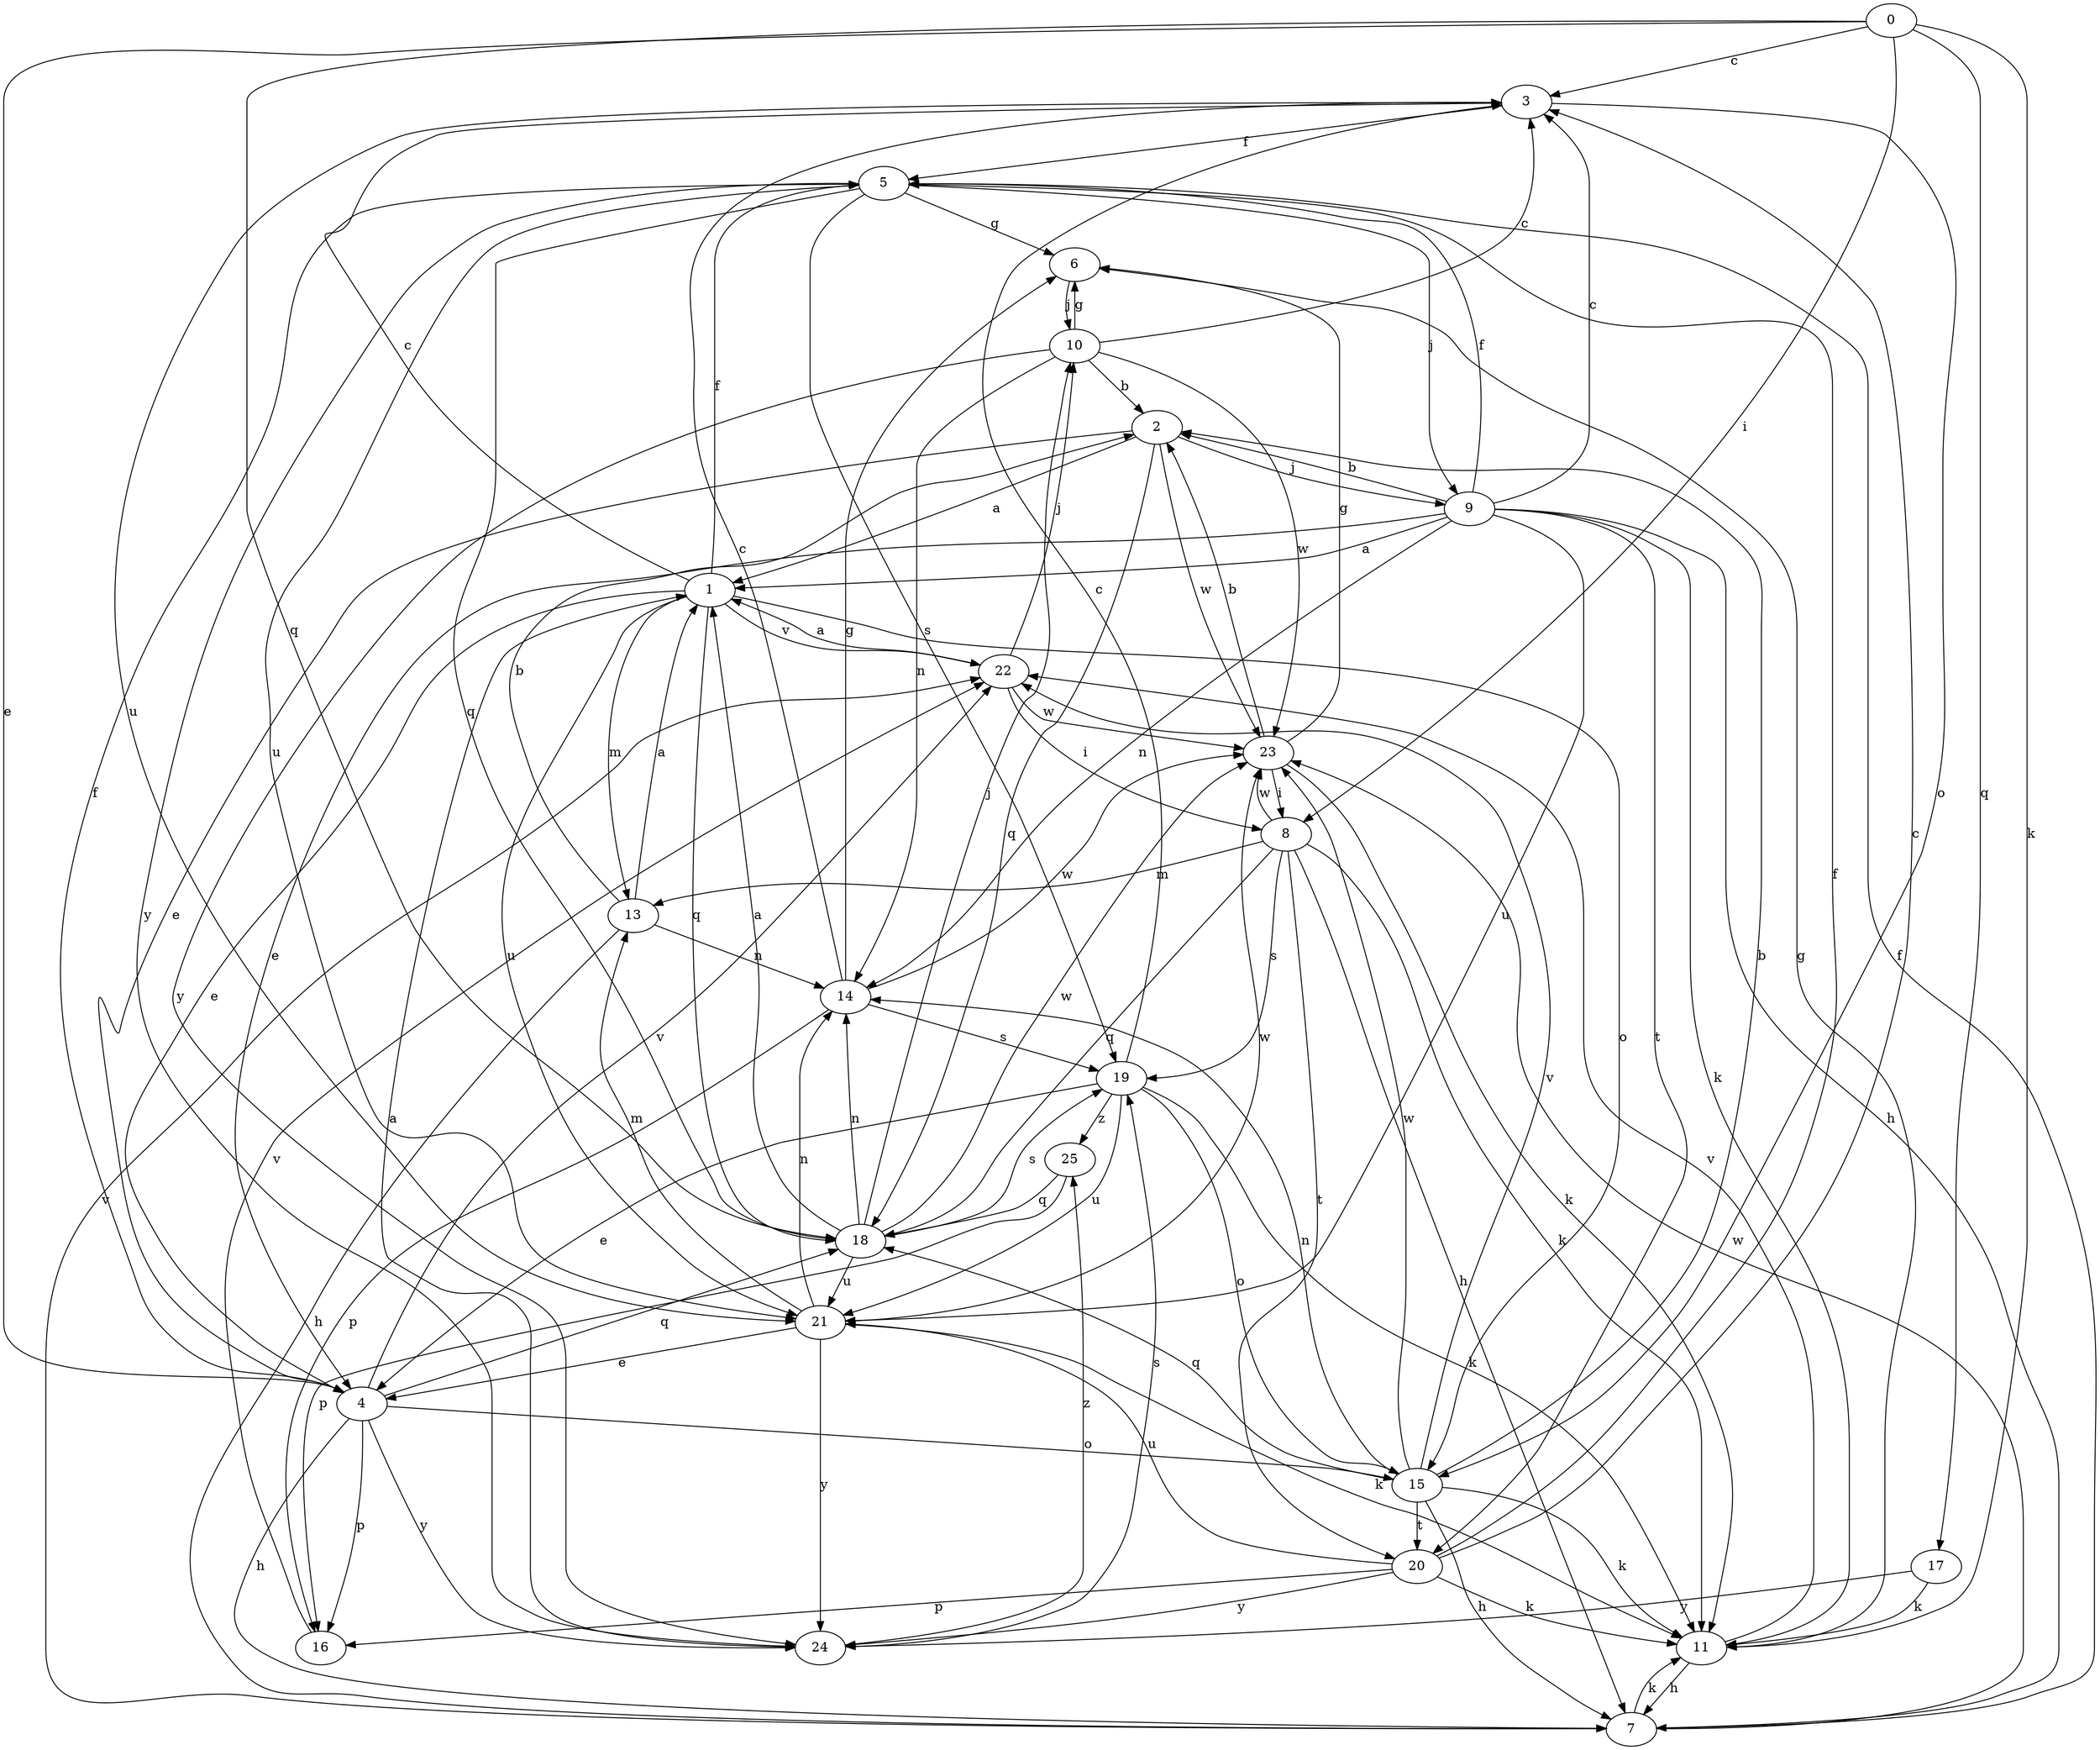 strict digraph  {
0;
1;
2;
3;
4;
5;
6;
7;
8;
9;
10;
11;
13;
14;
15;
16;
17;
18;
19;
20;
21;
22;
23;
24;
25;
0 -> 3  [label=c];
0 -> 4  [label=e];
0 -> 8  [label=i];
0 -> 11  [label=k];
0 -> 17  [label=q];
0 -> 18  [label=q];
1 -> 3  [label=c];
1 -> 4  [label=e];
1 -> 5  [label=f];
1 -> 13  [label=m];
1 -> 15  [label=o];
1 -> 18  [label=q];
1 -> 21  [label=u];
1 -> 22  [label=v];
2 -> 1  [label=a];
2 -> 4  [label=e];
2 -> 9  [label=j];
2 -> 18  [label=q];
2 -> 23  [label=w];
3 -> 5  [label=f];
3 -> 15  [label=o];
3 -> 21  [label=u];
4 -> 5  [label=f];
4 -> 7  [label=h];
4 -> 15  [label=o];
4 -> 16  [label=p];
4 -> 18  [label=q];
4 -> 22  [label=v];
4 -> 24  [label=y];
5 -> 6  [label=g];
5 -> 9  [label=j];
5 -> 18  [label=q];
5 -> 19  [label=s];
5 -> 21  [label=u];
5 -> 24  [label=y];
6 -> 10  [label=j];
7 -> 5  [label=f];
7 -> 11  [label=k];
7 -> 22  [label=v];
7 -> 23  [label=w];
8 -> 7  [label=h];
8 -> 11  [label=k];
8 -> 13  [label=m];
8 -> 18  [label=q];
8 -> 19  [label=s];
8 -> 20  [label=t];
8 -> 23  [label=w];
9 -> 1  [label=a];
9 -> 2  [label=b];
9 -> 3  [label=c];
9 -> 4  [label=e];
9 -> 5  [label=f];
9 -> 7  [label=h];
9 -> 11  [label=k];
9 -> 14  [label=n];
9 -> 20  [label=t];
9 -> 21  [label=u];
10 -> 2  [label=b];
10 -> 3  [label=c];
10 -> 6  [label=g];
10 -> 14  [label=n];
10 -> 23  [label=w];
10 -> 24  [label=y];
11 -> 6  [label=g];
11 -> 7  [label=h];
11 -> 22  [label=v];
13 -> 1  [label=a];
13 -> 2  [label=b];
13 -> 7  [label=h];
13 -> 14  [label=n];
14 -> 3  [label=c];
14 -> 6  [label=g];
14 -> 16  [label=p];
14 -> 19  [label=s];
14 -> 23  [label=w];
15 -> 2  [label=b];
15 -> 7  [label=h];
15 -> 11  [label=k];
15 -> 14  [label=n];
15 -> 18  [label=q];
15 -> 20  [label=t];
15 -> 22  [label=v];
15 -> 23  [label=w];
16 -> 22  [label=v];
17 -> 11  [label=k];
17 -> 24  [label=y];
18 -> 1  [label=a];
18 -> 10  [label=j];
18 -> 14  [label=n];
18 -> 19  [label=s];
18 -> 21  [label=u];
18 -> 23  [label=w];
19 -> 3  [label=c];
19 -> 4  [label=e];
19 -> 11  [label=k];
19 -> 15  [label=o];
19 -> 21  [label=u];
19 -> 25  [label=z];
20 -> 3  [label=c];
20 -> 5  [label=f];
20 -> 11  [label=k];
20 -> 16  [label=p];
20 -> 21  [label=u];
20 -> 24  [label=y];
21 -> 4  [label=e];
21 -> 11  [label=k];
21 -> 13  [label=m];
21 -> 14  [label=n];
21 -> 23  [label=w];
21 -> 24  [label=y];
22 -> 1  [label=a];
22 -> 8  [label=i];
22 -> 10  [label=j];
22 -> 23  [label=w];
23 -> 2  [label=b];
23 -> 6  [label=g];
23 -> 8  [label=i];
23 -> 11  [label=k];
24 -> 1  [label=a];
24 -> 19  [label=s];
24 -> 25  [label=z];
25 -> 16  [label=p];
25 -> 18  [label=q];
}
